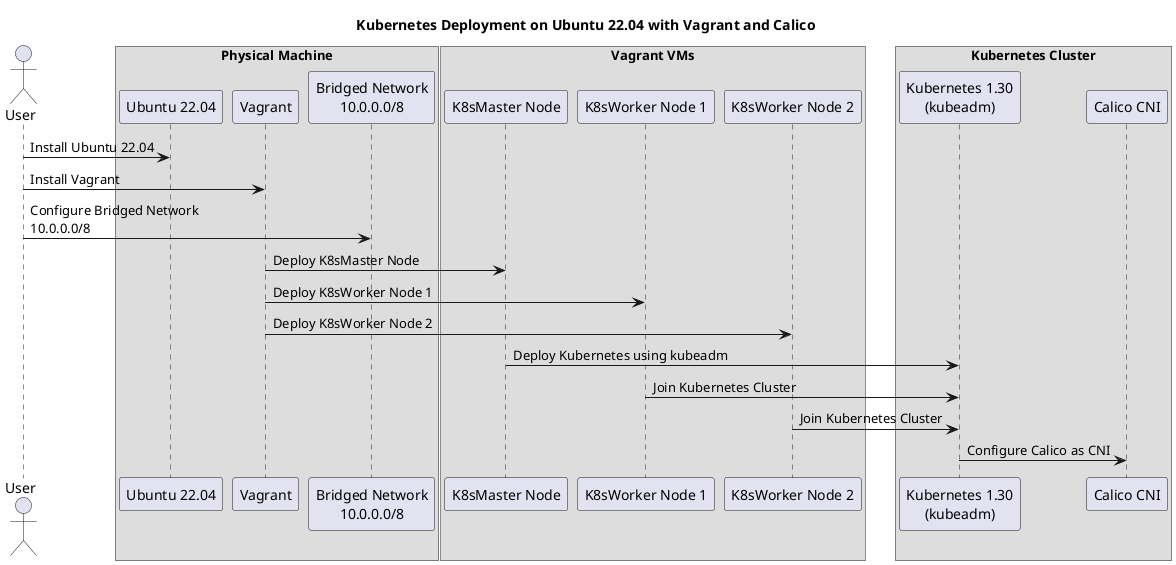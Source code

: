 @startuml
title Kubernetes Deployment on Ubuntu 22.04 with Vagrant and Calico

actor User

box "Physical Machine"
    participant "Ubuntu 22.04" as Ubuntu
    participant "Vagrant" as Vagrant
    participant "Bridged Network\n10.0.0.0/8" as Network
end box

box "Vagrant VMs"
    participant "K8sMaster Node" as Master
    participant "K8sWorker Node 1" as Worker1
    participant "K8sWorker Node 2" as Worker2
end box

box "Kubernetes Cluster"
    participant "Kubernetes 1.30\n(kubeadm)" as Kubernetes
    participant "Calico CNI" as Calico
end box

User -> Ubuntu : Install Ubuntu 22.04
User -> Vagrant : Install Vagrant
User -> Network : Configure Bridged Network\n10.0.0.0/8

Vagrant -> Master : Deploy K8sMaster Node
Vagrant -> Worker1 : Deploy K8sWorker Node 1
Vagrant -> Worker2 : Deploy K8sWorker Node 2

Master -> Kubernetes : Deploy Kubernetes using kubeadm
Worker1 -> Kubernetes : Join Kubernetes Cluster
Worker2 -> Kubernetes : Join Kubernetes Cluster

Kubernetes -> Calico : Configure Calico as CNI

@enduml